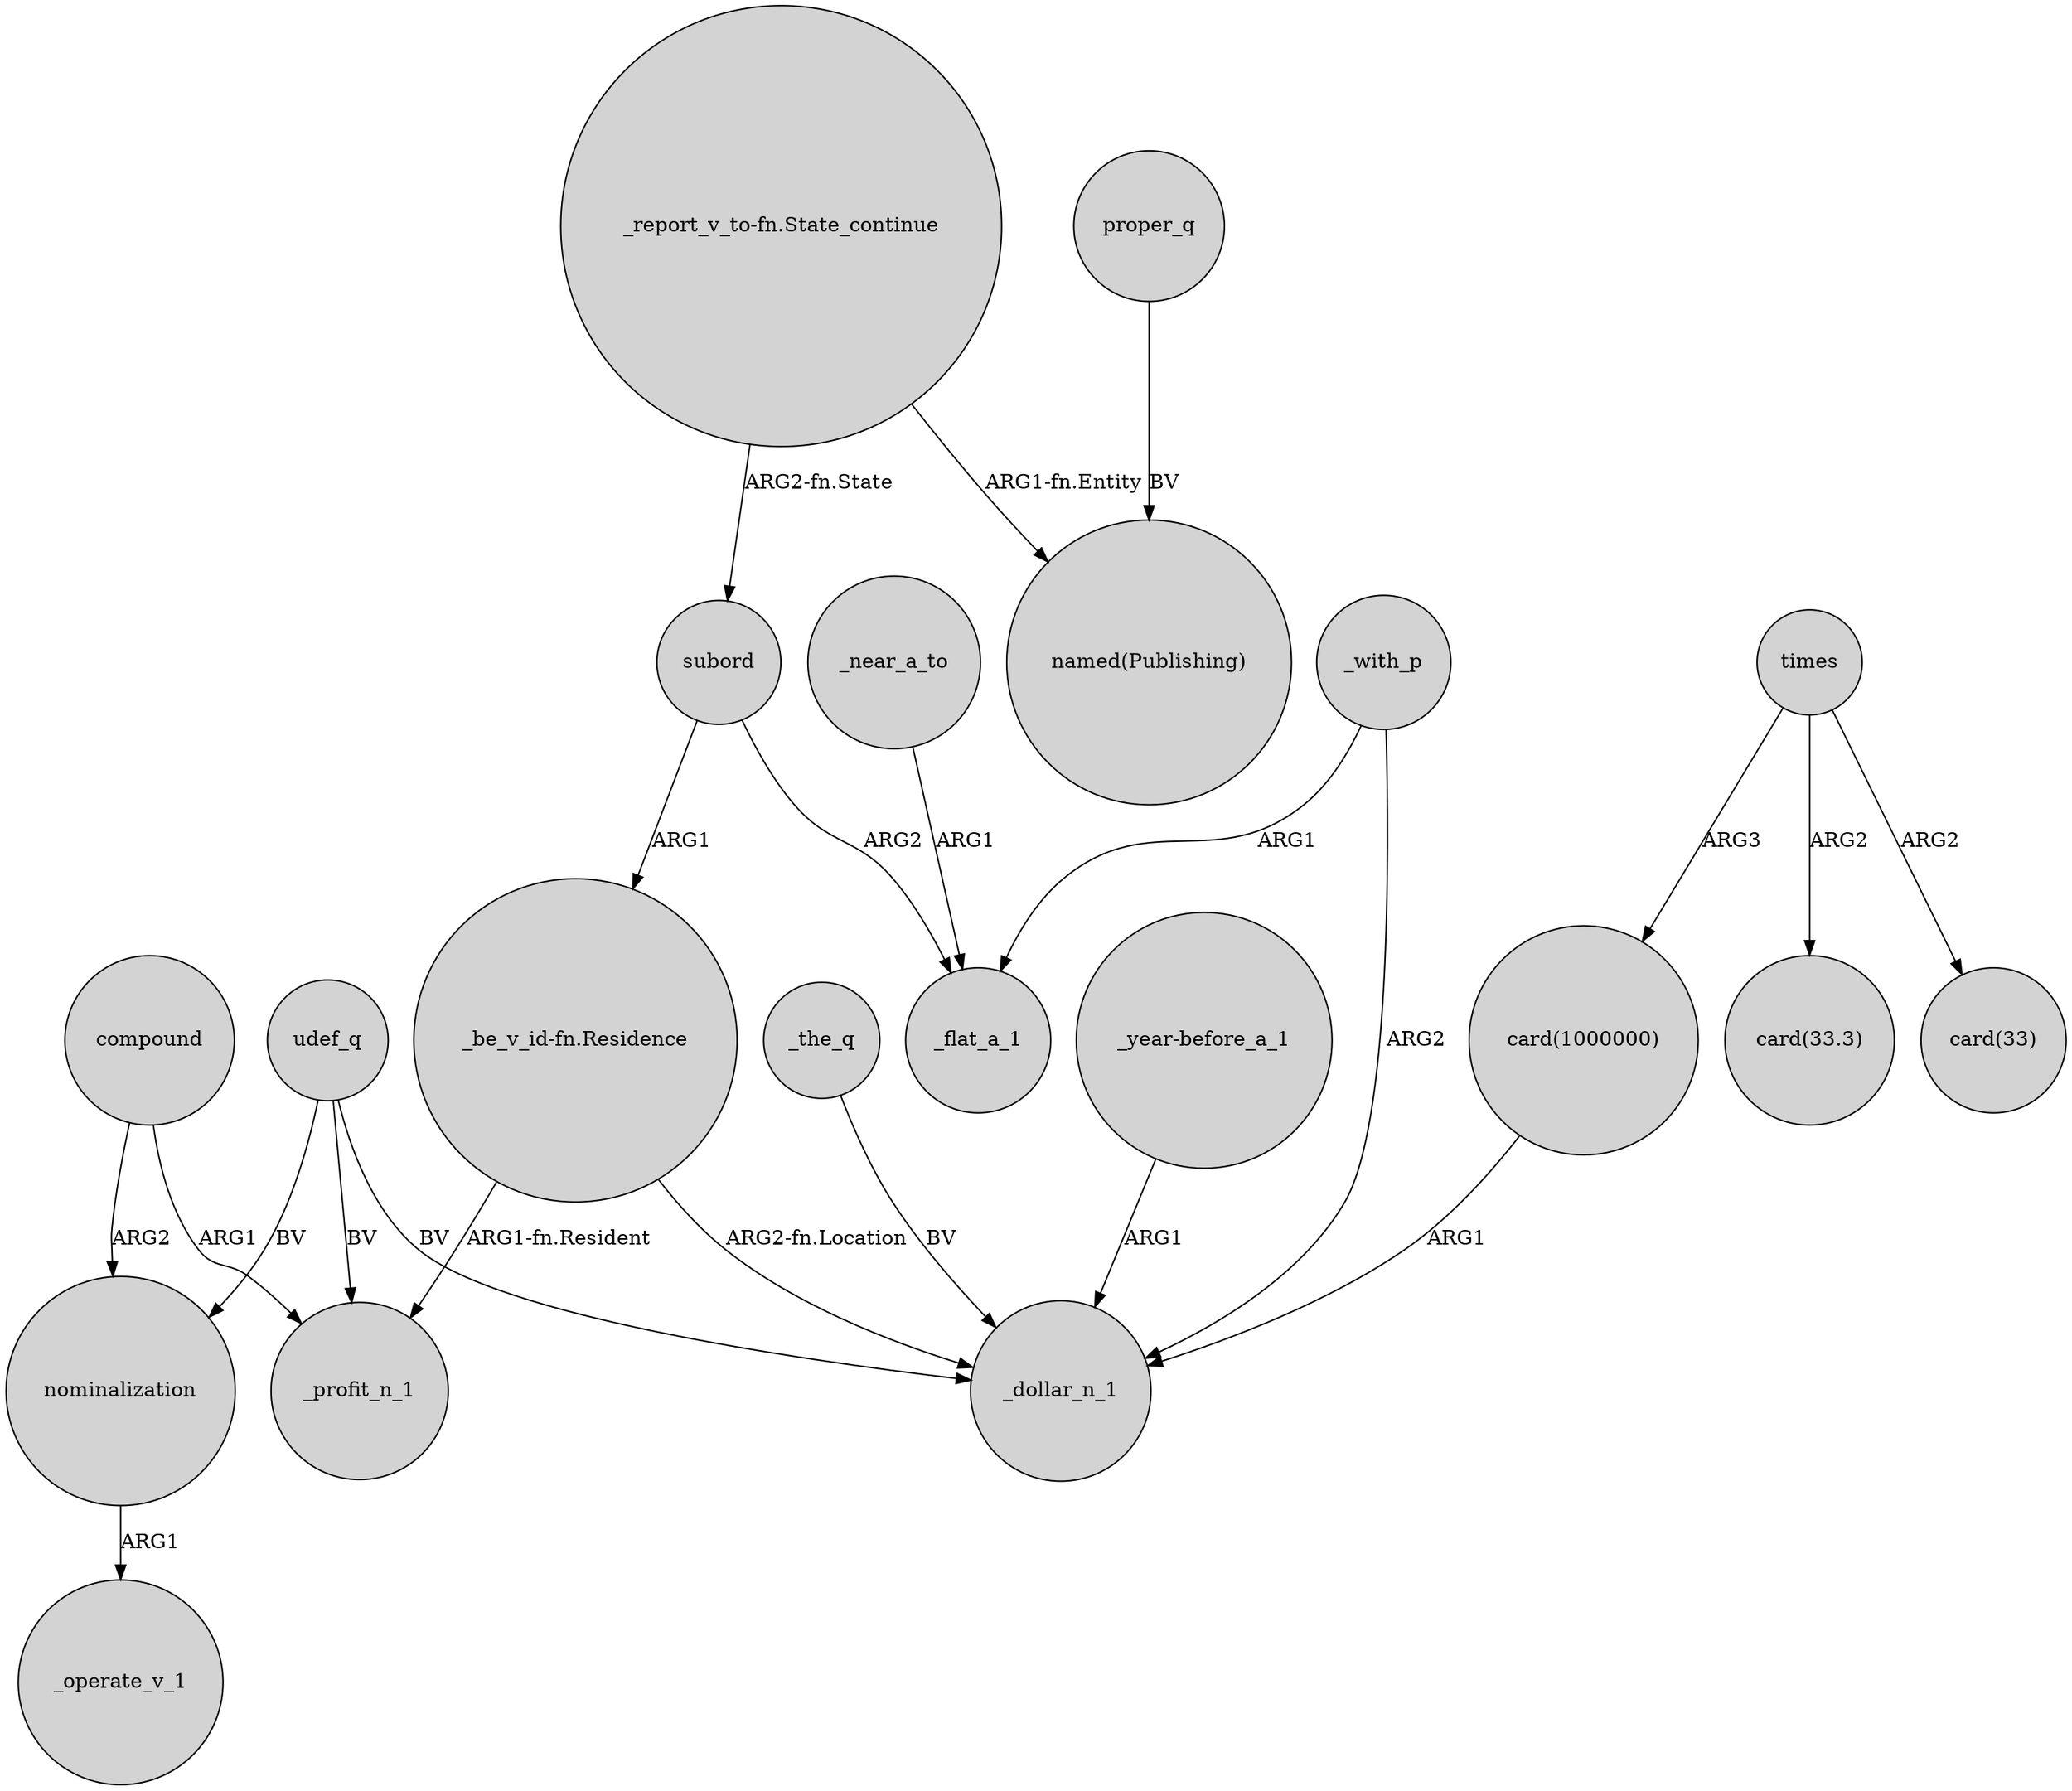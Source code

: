 digraph {
	node [shape=circle style=filled]
	subord -> "_be_v_id-fn.Residence" [label=ARG1]
	_with_p -> _flat_a_1 [label=ARG1]
	"_report_v_to-fn.State_continue" -> subord [label="ARG2-fn.State"]
	"_be_v_id-fn.Residence" -> _profit_n_1 [label="ARG1-fn.Resident"]
	udef_q -> nominalization [label=BV]
	nominalization -> _operate_v_1 [label=ARG1]
	times -> "card(1000000)" [label=ARG3]
	udef_q -> _profit_n_1 [label=BV]
	_the_q -> _dollar_n_1 [label=BV]
	times -> "card(33)" [label=ARG2]
	compound -> nominalization [label=ARG2]
	_near_a_to -> _flat_a_1 [label=ARG1]
	_with_p -> _dollar_n_1 [label=ARG2]
	proper_q -> "named(Publishing)" [label=BV]
	subord -> _flat_a_1 [label=ARG2]
	compound -> _profit_n_1 [label=ARG1]
	udef_q -> _dollar_n_1 [label=BV]
	times -> "card(33.3)" [label=ARG2]
	"card(1000000)" -> _dollar_n_1 [label=ARG1]
	"_report_v_to-fn.State_continue" -> "named(Publishing)" [label="ARG1-fn.Entity"]
	"_be_v_id-fn.Residence" -> _dollar_n_1 [label="ARG2-fn.Location"]
	"_year-before_a_1" -> _dollar_n_1 [label=ARG1]
}
